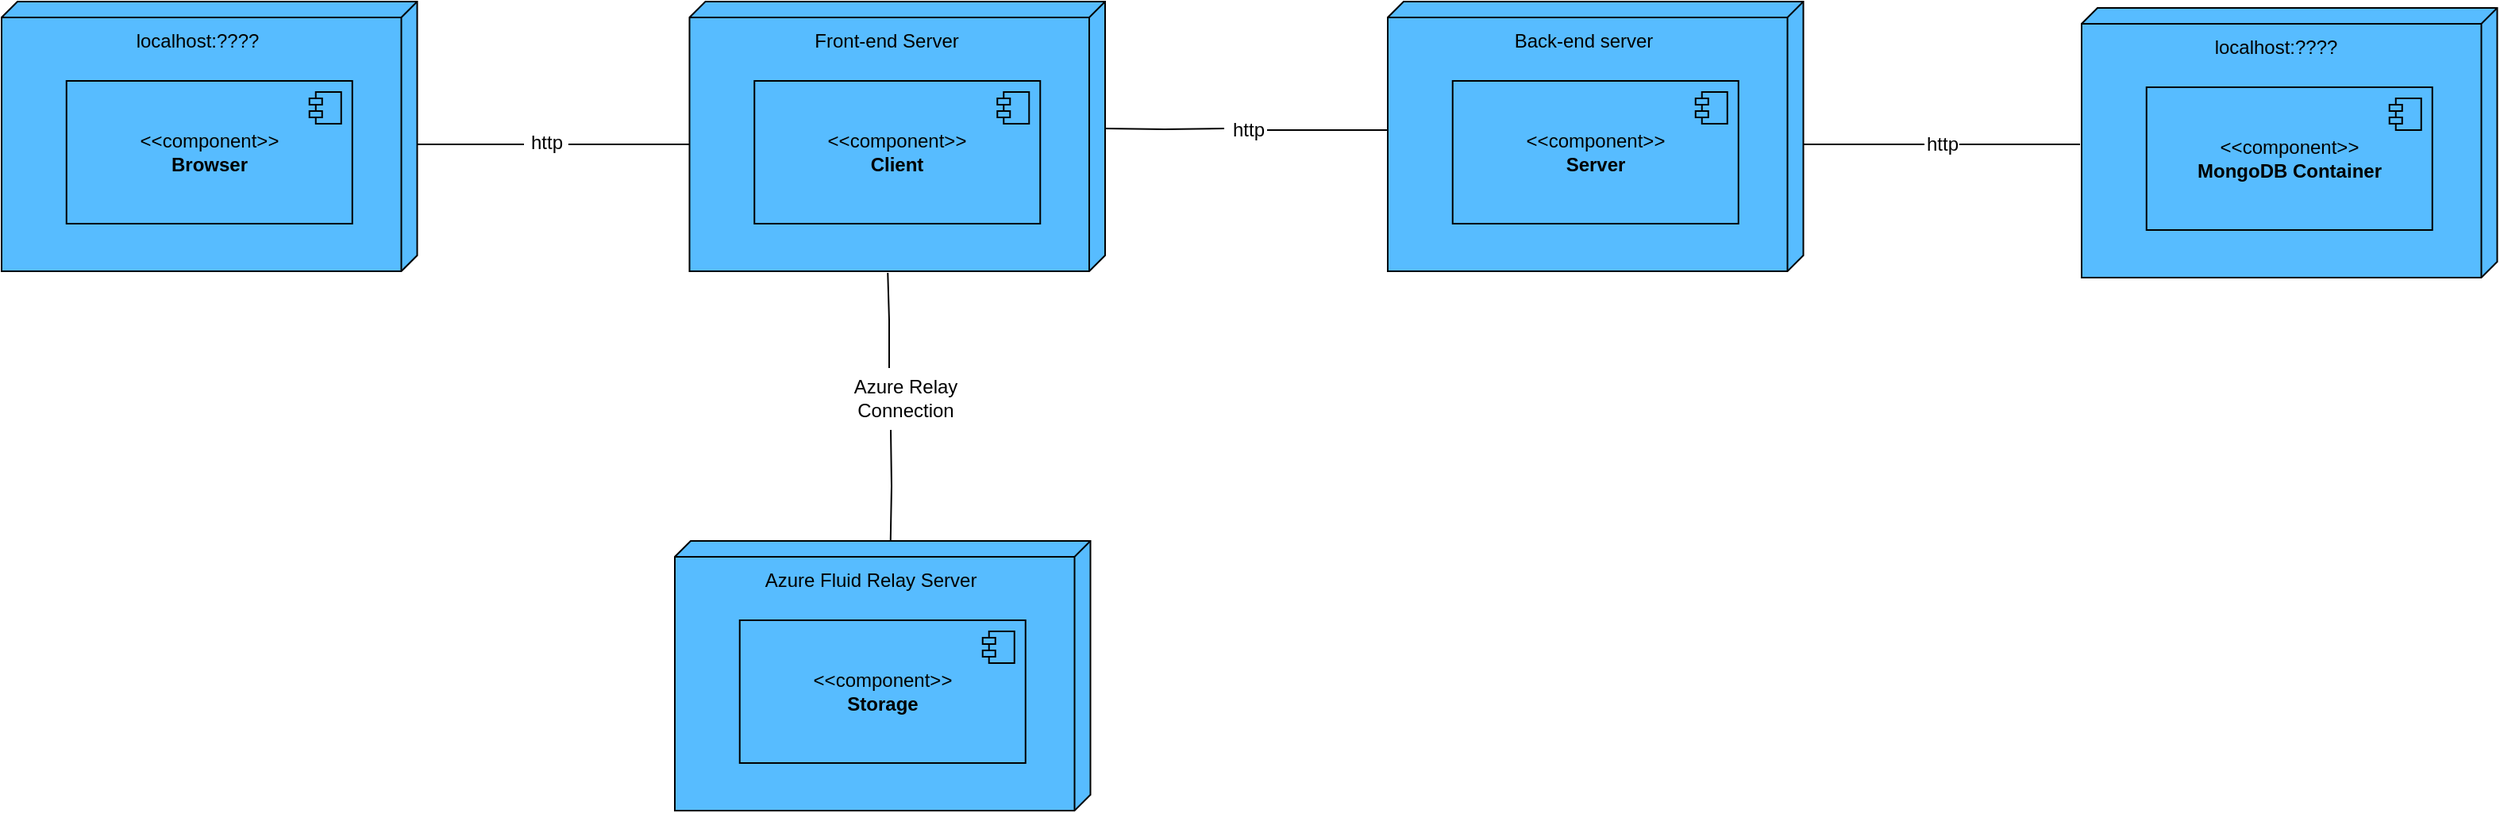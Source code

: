 <mxfile version="24.5.4" type="device">
  <diagram name="Página-1" id="NgcMS9M62skK7_6Wi3XJ">
    <mxGraphModel dx="2261" dy="1915" grid="1" gridSize="10" guides="1" tooltips="1" connect="1" arrows="1" fold="1" page="1" pageScale="1" pageWidth="827" pageHeight="1169" math="0" shadow="0">
      <root>
        <mxCell id="0" />
        <mxCell id="1" parent="0" />
        <mxCell id="O7PfbVrLUQgrRhMngEij-34" value="&lt;span style=&quot;color: rgba(0, 0, 0, 0); font-family: monospace; font-size: 0px; font-weight: 400; text-align: start; text-wrap: nowrap;&quot;&gt;%3CmxGraphModel%3E%3Croot%3E%3CmxCell%20id%3D%220%22%2F%3E%3CmxCell%20id%3D%221%22%20parent%3D%220%22%2F%3E%3CmxCell%20id%3D%222%22%20value%3D%22%22%20style%3D%22verticalAlign%3Dtop%3Balign%3Dcenter%3BspacingTop%3D8%3BspacingLeft%3D2%3BspacingRight%3D12%3Bshape%3Dcube%3Bsize%3D10%3Bdirection%3Dsouth%3BfontStyle%3D1%3Bhtml%3D1%3BwhiteSpace%3Dwrap%3BfillColor%3D%2357BCFF%3B%22%20vertex%3D%221%22%20parent%3D%221%22%3E%3CmxGeometry%20x%3D%22128.25%22%20y%3D%22351%22%20width%3D%22650%22%20height%3D%22170%22%20as%3D%22geometry%22%2F%3E%3C%2FmxCell%3E%3C%2Froot%3E%3C%2FmxGraphModel%3E&lt;/span&gt;" style="verticalAlign=top;align=center;spacingTop=8;spacingLeft=2;spacingRight=12;shape=cube;size=10;direction=south;fontStyle=1;html=1;whiteSpace=wrap;fillColor=#57BCFF;" vertex="1" parent="1">
          <mxGeometry x="-570" y="-230" width="261.75" height="170" as="geometry" />
        </mxCell>
        <mxCell id="O7PfbVrLUQgrRhMngEij-35" value="localhost:????" style="text;html=1;align=center;verticalAlign=middle;resizable=0;points=[];autosize=1;strokeColor=none;fillColor=none;" vertex="1" parent="1">
          <mxGeometry x="-496.75" y="-220" width="100" height="30" as="geometry" />
        </mxCell>
        <mxCell id="O7PfbVrLUQgrRhMngEij-36" value="&lt;span style=&quot;color: rgba(0, 0, 0, 0); font-family: monospace; font-size: 0px; font-weight: 400; text-align: start; text-wrap: nowrap;&quot;&gt;%3CmxGraphModel%3E%3Croot%3E%3CmxCell%20id%3D%220%22%2F%3E%3CmxCell%20id%3D%221%22%20parent%3D%220%22%2F%3E%3CmxCell%20id%3D%222%22%20value%3D%22%22%20style%3D%22verticalAlign%3Dtop%3Balign%3Dcenter%3BspacingTop%3D8%3BspacingLeft%3D2%3BspacingRight%3D12%3Bshape%3Dcube%3Bsize%3D10%3Bdirection%3Dsouth%3BfontStyle%3D1%3Bhtml%3D1%3BwhiteSpace%3Dwrap%3BfillColor%3D%2357BCFF%3B%22%20vertex%3D%221%22%20parent%3D%221%22%3E%3CmxGeometry%20x%3D%22128.25%22%20y%3D%22351%22%20width%3D%22650%22%20height%3D%22170%22%20as%3D%22geometry%22%2F%3E%3C%2FmxCell%3E%3C%2Froot%3E%3C%2FmxGraphModel%3E&lt;/span&gt;" style="verticalAlign=top;align=center;spacingTop=8;spacingLeft=2;spacingRight=12;shape=cube;size=10;direction=south;fontStyle=1;html=1;whiteSpace=wrap;fillColor=#57BCFF;" vertex="1" parent="1">
          <mxGeometry x="-136.75" y="-230" width="261.75" height="170" as="geometry" />
        </mxCell>
        <mxCell id="O7PfbVrLUQgrRhMngEij-37" value="Front-end Server" style="text;html=1;align=center;verticalAlign=middle;resizable=0;points=[];autosize=1;strokeColor=none;fillColor=none;" vertex="1" parent="1">
          <mxGeometry x="-68.5" y="-220" width="110" height="30" as="geometry" />
        </mxCell>
        <mxCell id="O7PfbVrLUQgrRhMngEij-38" value="&amp;lt;&amp;lt;component&amp;gt;&amp;gt;&lt;br&gt;&lt;b&gt;Client&lt;/b&gt;" style="html=1;dropTarget=0;whiteSpace=wrap;fillColor=#57BCFF;" vertex="1" parent="1">
          <mxGeometry x="-95.87" y="-180" width="180" height="90" as="geometry" />
        </mxCell>
        <mxCell id="O7PfbVrLUQgrRhMngEij-39" value="" style="shape=module;jettyWidth=8;jettyHeight=4;fillColor=#57BCFF;" vertex="1" parent="O7PfbVrLUQgrRhMngEij-38">
          <mxGeometry x="1" width="20" height="20" relative="1" as="geometry">
            <mxPoint x="-27" y="7" as="offset" />
          </mxGeometry>
        </mxCell>
        <mxCell id="O7PfbVrLUQgrRhMngEij-40" value="&lt;span style=&quot;color: rgba(0, 0, 0, 0); font-family: monospace; font-size: 0px; font-weight: 400; text-align: start; text-wrap: nowrap;&quot;&gt;%3CmxGraphModel%3E%3Croot%3E%3CmxCell%20id%3D%220%22%2F%3E%3CmxCell%20id%3D%221%22%20parent%3D%220%22%2F%3E%3CmxCell%20id%3D%222%22%20value%3D%22%22%20style%3D%22verticalAlign%3Dtop%3Balign%3Dcenter%3BspacingTop%3D8%3BspacingLeft%3D2%3BspacingRight%3D12%3Bshape%3Dcube%3Bsize%3D10%3Bdirection%3Dsouth%3BfontStyle%3D1%3Bhtml%3D1%3BwhiteSpace%3Dwrap%3BfillColor%3D%2357BCFF%3B%22%20vertex%3D%221%22%20parent%3D%221%22%3E%3CmxGeometry%20x%3D%22128.25%22%20y%3D%22351%22%20width%3D%22650%22%20height%3D%22170%22%20as%3D%22geometry%22%2F%3E%3C%2FmxCell%3E%3C%2Froot%3E%3C%2FmxGraphModel%3E&lt;/span&gt;" style="verticalAlign=top;align=center;spacingTop=8;spacingLeft=2;spacingRight=12;shape=cube;size=10;direction=south;fontStyle=1;html=1;whiteSpace=wrap;fillColor=#57BCFF;" vertex="1" parent="1">
          <mxGeometry x="303" y="-230" width="261.75" height="170" as="geometry" />
        </mxCell>
        <mxCell id="O7PfbVrLUQgrRhMngEij-41" value="Back-end server" style="text;html=1;align=center;verticalAlign=middle;resizable=0;points=[];autosize=1;strokeColor=none;fillColor=none;" vertex="1" parent="1">
          <mxGeometry x="371.25" y="-220" width="110" height="30" as="geometry" />
        </mxCell>
        <mxCell id="O7PfbVrLUQgrRhMngEij-42" value="&amp;lt;&amp;lt;component&amp;gt;&amp;gt;&lt;br&gt;&lt;b&gt;Server&lt;/b&gt;" style="html=1;dropTarget=0;whiteSpace=wrap;fillColor=#57BCFF;" vertex="1" parent="1">
          <mxGeometry x="343.88" y="-180" width="180" height="90" as="geometry" />
        </mxCell>
        <mxCell id="O7PfbVrLUQgrRhMngEij-43" value="" style="shape=module;jettyWidth=8;jettyHeight=4;fillColor=#57BCFF;" vertex="1" parent="O7PfbVrLUQgrRhMngEij-42">
          <mxGeometry x="1" width="20" height="20" relative="1" as="geometry">
            <mxPoint x="-27" y="7" as="offset" />
          </mxGeometry>
        </mxCell>
        <mxCell id="O7PfbVrLUQgrRhMngEij-44" value="&lt;span style=&quot;color: rgba(0, 0, 0, 0); font-family: monospace; font-size: 0px; font-weight: 400; text-align: start; text-wrap: nowrap;&quot;&gt;%3CmxGraphModel%3E%3Croot%3E%3CmxCell%20id%3D%220%22%2F%3E%3CmxCell%20id%3D%221%22%20parent%3D%220%22%2F%3E%3CmxCell%20id%3D%222%22%20value%3D%22%22%20style%3D%22verticalAlign%3Dtop%3Balign%3Dcenter%3BspacingTop%3D8%3BspacingLeft%3D2%3BspacingRight%3D12%3Bshape%3Dcube%3Bsize%3D10%3Bdirection%3Dsouth%3BfontStyle%3D1%3Bhtml%3D1%3BwhiteSpace%3Dwrap%3BfillColor%3D%2357BCFF%3B%22%20vertex%3D%221%22%20parent%3D%221%22%3E%3CmxGeometry%20x%3D%22128.25%22%20y%3D%22351%22%20width%3D%22650%22%20height%3D%22170%22%20as%3D%22geometry%22%2F%3E%3C%2FmxCell%3E%3C%2Froot%3E%3C%2FmxGraphModel%3E&lt;/span&gt;" style="verticalAlign=top;align=center;spacingTop=8;spacingLeft=2;spacingRight=12;shape=cube;size=10;direction=south;fontStyle=1;html=1;whiteSpace=wrap;fillColor=#57BCFF;" vertex="1" parent="1">
          <mxGeometry x="740" y="-226" width="261.75" height="170" as="geometry" />
        </mxCell>
        <mxCell id="O7PfbVrLUQgrRhMngEij-45" value="localhost:????" style="text;html=1;align=center;verticalAlign=middle;resizable=0;points=[];autosize=1;strokeColor=none;fillColor=none;" vertex="1" parent="1">
          <mxGeometry x="811.62" y="-216" width="100" height="30" as="geometry" />
        </mxCell>
        <mxCell id="O7PfbVrLUQgrRhMngEij-46" value="&amp;lt;&amp;lt;component&amp;gt;&amp;gt;&lt;br&gt;&lt;b&gt;MongoDB Container&lt;/b&gt;" style="html=1;dropTarget=0;whiteSpace=wrap;fillColor=#57BCFF;" vertex="1" parent="1">
          <mxGeometry x="780.88" y="-176" width="180" height="90" as="geometry" />
        </mxCell>
        <mxCell id="O7PfbVrLUQgrRhMngEij-47" value="" style="shape=module;jettyWidth=8;jettyHeight=4;fillColor=#57BCFF;" vertex="1" parent="O7PfbVrLUQgrRhMngEij-46">
          <mxGeometry x="1" width="20" height="20" relative="1" as="geometry">
            <mxPoint x="-27" y="7" as="offset" />
          </mxGeometry>
        </mxCell>
        <mxCell id="O7PfbVrLUQgrRhMngEij-48" value="&lt;span style=&quot;color: rgba(0, 0, 0, 0); font-family: monospace; font-size: 0px; font-weight: 400; text-align: start; text-wrap: nowrap;&quot;&gt;%3CmxGraphModel%3E%3Croot%3E%3CmxCell%20id%3D%220%22%2F%3E%3CmxCell%20id%3D%221%22%20parent%3D%220%22%2F%3E%3CmxCell%20id%3D%222%22%20value%3D%22%22%20style%3D%22verticalAlign%3Dtop%3Balign%3Dcenter%3BspacingTop%3D8%3BspacingLeft%3D2%3BspacingRight%3D12%3Bshape%3Dcube%3Bsize%3D10%3Bdirection%3Dsouth%3BfontStyle%3D1%3Bhtml%3D1%3BwhiteSpace%3Dwrap%3BfillColor%3D%2357BCFF%3B%22%20vertex%3D%221%22%20parent%3D%221%22%3E%3CmxGeometry%20x%3D%22128.25%22%20y%3D%22351%22%20width%3D%22650%22%20height%3D%22170%22%20as%3D%22geometry%22%2F%3E%3C%2FmxCell%3E%3C%2Froot%3E%3C%2FmxGraphModel%3E&lt;/span&gt;" style="verticalAlign=top;align=center;spacingTop=8;spacingLeft=2;spacingRight=12;shape=cube;size=10;direction=south;fontStyle=1;html=1;whiteSpace=wrap;fillColor=#57BCFF;" vertex="1" parent="1">
          <mxGeometry x="-146" y="110" width="261.75" height="170" as="geometry" />
        </mxCell>
        <mxCell id="O7PfbVrLUQgrRhMngEij-49" value="Azure Fluid Relay Server" style="text;html=1;align=center;verticalAlign=middle;resizable=0;points=[];autosize=1;strokeColor=none;fillColor=none;" vertex="1" parent="1">
          <mxGeometry x="-102.75" y="120" width="160" height="30" as="geometry" />
        </mxCell>
        <mxCell id="O7PfbVrLUQgrRhMngEij-50" value="&amp;lt;&amp;lt;component&amp;gt;&amp;gt;&lt;br&gt;&lt;b&gt;Storage&lt;/b&gt;" style="html=1;dropTarget=0;whiteSpace=wrap;fillColor=#57BCFF;" vertex="1" parent="1">
          <mxGeometry x="-105.12" y="160" width="180" height="90" as="geometry" />
        </mxCell>
        <mxCell id="O7PfbVrLUQgrRhMngEij-51" value="" style="shape=module;jettyWidth=8;jettyHeight=4;fillColor=#57BCFF;" vertex="1" parent="O7PfbVrLUQgrRhMngEij-50">
          <mxGeometry x="1" width="20" height="20" relative="1" as="geometry">
            <mxPoint x="-27" y="7" as="offset" />
          </mxGeometry>
        </mxCell>
        <mxCell id="O7PfbVrLUQgrRhMngEij-52" value="&amp;lt;&amp;lt;component&amp;gt;&amp;gt;&lt;br&gt;&lt;b&gt;Browser&lt;/b&gt;" style="html=1;dropTarget=0;whiteSpace=wrap;fillColor=#57BCFF;" vertex="1" parent="1">
          <mxGeometry x="-529.12" y="-180" width="180" height="90" as="geometry" />
        </mxCell>
        <mxCell id="O7PfbVrLUQgrRhMngEij-53" value="" style="shape=module;jettyWidth=8;jettyHeight=4;fillColor=#57BCFF;" vertex="1" parent="O7PfbVrLUQgrRhMngEij-52">
          <mxGeometry x="1" width="20" height="20" relative="1" as="geometry">
            <mxPoint x="-27" y="7" as="offset" />
          </mxGeometry>
        </mxCell>
        <mxCell id="O7PfbVrLUQgrRhMngEij-54" value="Azure Relay&lt;div&gt;Connection&lt;/div&gt;" style="text;html=1;align=center;verticalAlign=middle;resizable=0;points=[];autosize=1;strokeColor=none;fillColor=none;" vertex="1" parent="1">
          <mxGeometry x="-46" width="90" height="40" as="geometry" />
        </mxCell>
        <mxCell id="O7PfbVrLUQgrRhMngEij-55" style="edgeStyle=orthogonalEdgeStyle;rounded=0;orthogonalLoop=1;jettySize=auto;html=1;entryX=0;entryY=0;entryDx=0;entryDy=125.875;entryPerimeter=0;endArrow=none;endFill=0;" edge="1" parent="1" target="O7PfbVrLUQgrRhMngEij-48">
          <mxGeometry relative="1" as="geometry">
            <mxPoint x="436.5" y="296.01" as="targetPoint" />
            <mxPoint x="-10" y="40" as="sourcePoint" />
          </mxGeometry>
        </mxCell>
        <mxCell id="O7PfbVrLUQgrRhMngEij-56" style="edgeStyle=orthogonalEdgeStyle;rounded=0;orthogonalLoop=1;jettySize=auto;html=1;entryX=0;entryY=0;entryDx=170;entryDy=135.875;entryPerimeter=0;endArrow=none;endFill=0;" edge="1" parent="1">
          <mxGeometry relative="1" as="geometry">
            <mxPoint x="-11.875" y="-59" as="targetPoint" />
            <mxPoint x="-11" y="1" as="sourcePoint" />
            <Array as="points">
              <mxPoint x="-11" y="-29" />
            </Array>
          </mxGeometry>
        </mxCell>
        <mxCell id="O7PfbVrLUQgrRhMngEij-57" style="edgeStyle=orthogonalEdgeStyle;rounded=0;orthogonalLoop=1;jettySize=auto;html=1;endArrow=none;endFill=0;exitX=0;exitY=0;exitDx=90;exitDy=261.75;exitPerimeter=0;" edge="1" parent="1" source="O7PfbVrLUQgrRhMngEij-36">
          <mxGeometry relative="1" as="geometry">
            <mxPoint x="-213" y="-140" as="targetPoint" />
            <mxPoint x="210" y="220" as="sourcePoint" />
            <Array as="points">
              <mxPoint x="-213" y="-140" />
            </Array>
          </mxGeometry>
        </mxCell>
        <mxCell id="O7PfbVrLUQgrRhMngEij-58" style="edgeStyle=orthogonalEdgeStyle;rounded=0;orthogonalLoop=1;jettySize=auto;html=1;endArrow=none;endFill=0;" edge="1" parent="1">
          <mxGeometry relative="1" as="geometry">
            <mxPoint x="-308" y="-140" as="targetPoint" />
            <mxPoint x="-241" y="-140" as="sourcePoint" />
            <Array as="points">
              <mxPoint x="-246" y="-140" />
              <mxPoint x="-308" y="-140" />
            </Array>
          </mxGeometry>
        </mxCell>
        <mxCell id="O7PfbVrLUQgrRhMngEij-59" value="http" style="text;html=1;align=center;verticalAlign=middle;resizable=0;points=[];autosize=1;strokeColor=none;fillColor=none;" vertex="1" parent="1">
          <mxGeometry x="-247" y="-156" width="40" height="30" as="geometry" />
        </mxCell>
        <mxCell id="O7PfbVrLUQgrRhMngEij-61" style="edgeStyle=orthogonalEdgeStyle;rounded=0;orthogonalLoop=1;jettySize=auto;html=1;entryX=0;entryY=0;entryDx=80;entryDy=0;entryPerimeter=0;endArrow=none;endFill=0;" edge="1" parent="1" target="O7PfbVrLUQgrRhMngEij-36">
          <mxGeometry relative="1" as="geometry">
            <mxPoint x="191" y="248" as="targetPoint" />
            <mxPoint x="200" y="-150" as="sourcePoint" />
          </mxGeometry>
        </mxCell>
        <mxCell id="O7PfbVrLUQgrRhMngEij-62" value="http" style="text;html=1;align=center;verticalAlign=middle;resizable=0;points=[];autosize=1;strokeColor=none;fillColor=none;" vertex="1" parent="1">
          <mxGeometry x="195" y="-164" width="40" height="30" as="geometry" />
        </mxCell>
        <mxCell id="O7PfbVrLUQgrRhMngEij-65" value="http" style="text;html=1;align=center;verticalAlign=middle;resizable=0;points=[];autosize=1;strokeColor=none;fillColor=none;" vertex="1" parent="1">
          <mxGeometry x="632" y="-155" width="40" height="30" as="geometry" />
        </mxCell>
        <mxCell id="O7PfbVrLUQgrRhMngEij-67" style="edgeStyle=orthogonalEdgeStyle;rounded=0;orthogonalLoop=1;jettySize=auto;html=1;endArrow=none;endFill=0;exitX=0;exitY=0;exitDx=90;exitDy=261.75;exitPerimeter=0;" edge="1" parent="1">
          <mxGeometry relative="1" as="geometry">
            <mxPoint x="227" y="-149" as="targetPoint" />
            <mxPoint x="303" y="-149" as="sourcePoint" />
            <Array as="points">
              <mxPoint x="227" y="-149" />
            </Array>
          </mxGeometry>
        </mxCell>
        <mxCell id="O7PfbVrLUQgrRhMngEij-68" style="edgeStyle=orthogonalEdgeStyle;rounded=0;orthogonalLoop=1;jettySize=auto;html=1;endArrow=none;endFill=0;exitX=0;exitY=0;exitDx=90;exitDy=261.75;exitPerimeter=0;" edge="1" parent="1">
          <mxGeometry relative="1" as="geometry">
            <mxPoint x="565" y="-140" as="targetPoint" />
            <mxPoint x="641" y="-140" as="sourcePoint" />
            <Array as="points">
              <mxPoint x="565" y="-140" />
            </Array>
          </mxGeometry>
        </mxCell>
        <mxCell id="O7PfbVrLUQgrRhMngEij-69" style="edgeStyle=orthogonalEdgeStyle;rounded=0;orthogonalLoop=1;jettySize=auto;html=1;endArrow=none;endFill=0;exitX=0;exitY=0;exitDx=90;exitDy=261.75;exitPerimeter=0;" edge="1" parent="1">
          <mxGeometry relative="1" as="geometry">
            <mxPoint x="663" y="-140" as="targetPoint" />
            <mxPoint x="739" y="-140" as="sourcePoint" />
            <Array as="points">
              <mxPoint x="663" y="-140" />
            </Array>
          </mxGeometry>
        </mxCell>
      </root>
    </mxGraphModel>
  </diagram>
</mxfile>
